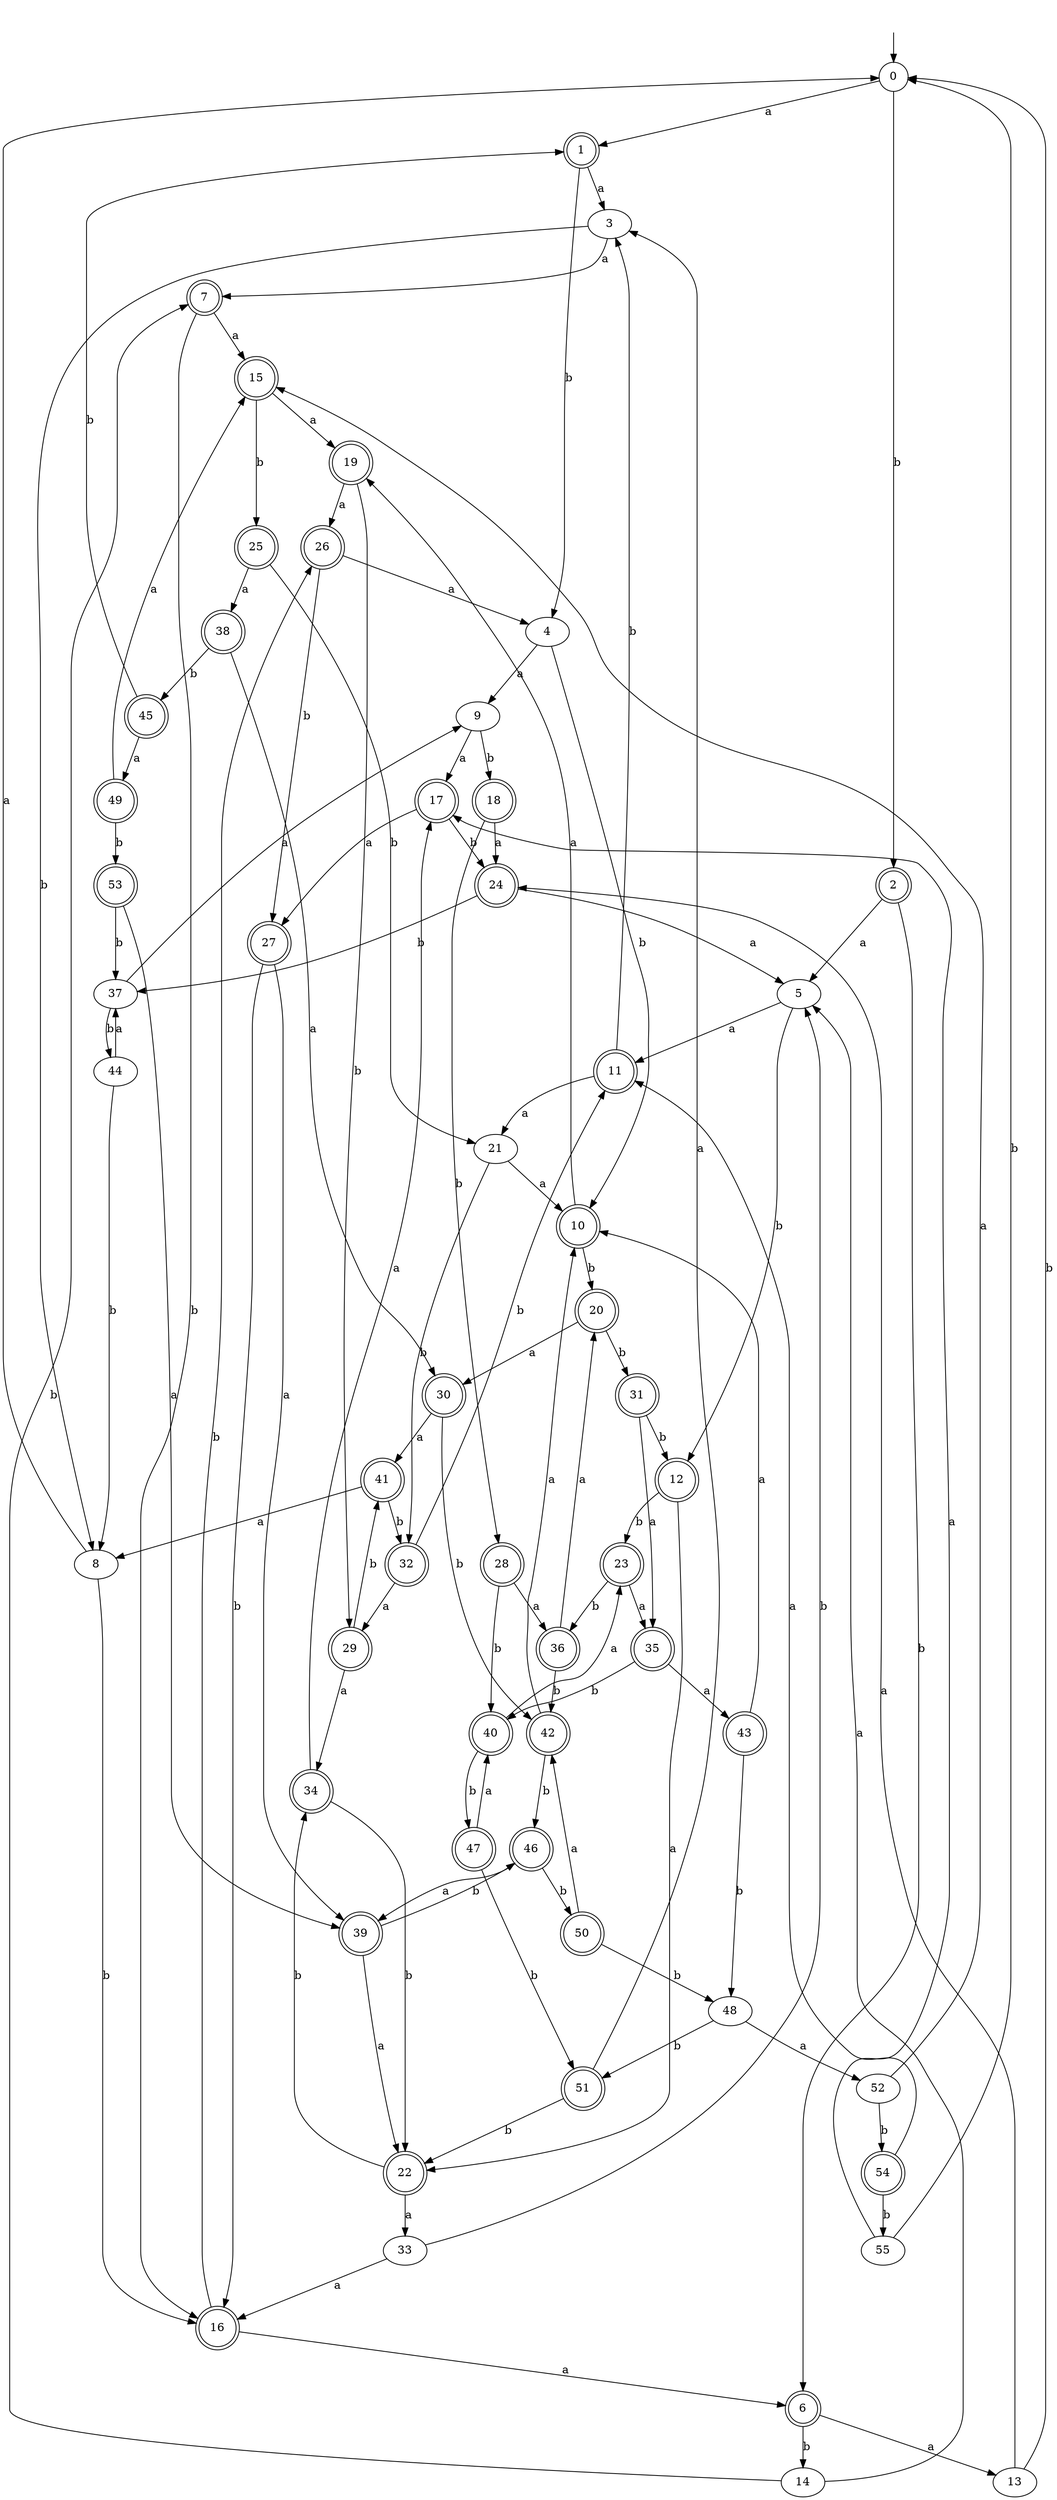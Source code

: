 digraph RandomDFA {
  __start0 [label="", shape=none];
  __start0 -> 0 [label=""];
  0 [shape=circle]
  0 -> 1 [label="a"]
  0 -> 2 [label="b"]
  1 [shape=doublecircle]
  1 -> 3 [label="a"]
  1 -> 4 [label="b"]
  2 [shape=doublecircle]
  2 -> 5 [label="a"]
  2 -> 6 [label="b"]
  3
  3 -> 7 [label="a"]
  3 -> 8 [label="b"]
  4
  4 -> 9 [label="a"]
  4 -> 10 [label="b"]
  5
  5 -> 11 [label="a"]
  5 -> 12 [label="b"]
  6 [shape=doublecircle]
  6 -> 13 [label="a"]
  6 -> 14 [label="b"]
  7 [shape=doublecircle]
  7 -> 15 [label="a"]
  7 -> 16 [label="b"]
  8
  8 -> 0 [label="a"]
  8 -> 16 [label="b"]
  9
  9 -> 17 [label="a"]
  9 -> 18 [label="b"]
  10 [shape=doublecircle]
  10 -> 19 [label="a"]
  10 -> 20 [label="b"]
  11 [shape=doublecircle]
  11 -> 21 [label="a"]
  11 -> 3 [label="b"]
  12 [shape=doublecircle]
  12 -> 22 [label="a"]
  12 -> 23 [label="b"]
  13
  13 -> 24 [label="a"]
  13 -> 0 [label="b"]
  14
  14 -> 5 [label="a"]
  14 -> 7 [label="b"]
  15 [shape=doublecircle]
  15 -> 19 [label="a"]
  15 -> 25 [label="b"]
  16 [shape=doublecircle]
  16 -> 6 [label="a"]
  16 -> 26 [label="b"]
  17 [shape=doublecircle]
  17 -> 27 [label="a"]
  17 -> 24 [label="b"]
  18 [shape=doublecircle]
  18 -> 24 [label="a"]
  18 -> 28 [label="b"]
  19 [shape=doublecircle]
  19 -> 26 [label="a"]
  19 -> 29 [label="b"]
  20 [shape=doublecircle]
  20 -> 30 [label="a"]
  20 -> 31 [label="b"]
  21
  21 -> 10 [label="a"]
  21 -> 32 [label="b"]
  22 [shape=doublecircle]
  22 -> 33 [label="a"]
  22 -> 34 [label="b"]
  23 [shape=doublecircle]
  23 -> 35 [label="a"]
  23 -> 36 [label="b"]
  24 [shape=doublecircle]
  24 -> 5 [label="a"]
  24 -> 37 [label="b"]
  25 [shape=doublecircle]
  25 -> 38 [label="a"]
  25 -> 21 [label="b"]
  26 [shape=doublecircle]
  26 -> 4 [label="a"]
  26 -> 27 [label="b"]
  27 [shape=doublecircle]
  27 -> 39 [label="a"]
  27 -> 16 [label="b"]
  28 [shape=doublecircle]
  28 -> 36 [label="a"]
  28 -> 40 [label="b"]
  29 [shape=doublecircle]
  29 -> 34 [label="a"]
  29 -> 41 [label="b"]
  30 [shape=doublecircle]
  30 -> 41 [label="a"]
  30 -> 42 [label="b"]
  31 [shape=doublecircle]
  31 -> 35 [label="a"]
  31 -> 12 [label="b"]
  32 [shape=doublecircle]
  32 -> 29 [label="a"]
  32 -> 11 [label="b"]
  33
  33 -> 16 [label="a"]
  33 -> 5 [label="b"]
  34 [shape=doublecircle]
  34 -> 17 [label="a"]
  34 -> 22 [label="b"]
  35 [shape=doublecircle]
  35 -> 43 [label="a"]
  35 -> 40 [label="b"]
  36 [shape=doublecircle]
  36 -> 20 [label="a"]
  36 -> 42 [label="b"]
  37
  37 -> 9 [label="a"]
  37 -> 44 [label="b"]
  38 [shape=doublecircle]
  38 -> 30 [label="a"]
  38 -> 45 [label="b"]
  39 [shape=doublecircle]
  39 -> 22 [label="a"]
  39 -> 46 [label="b"]
  40 [shape=doublecircle]
  40 -> 23 [label="a"]
  40 -> 47 [label="b"]
  41 [shape=doublecircle]
  41 -> 8 [label="a"]
  41 -> 32 [label="b"]
  42 [shape=doublecircle]
  42 -> 10 [label="a"]
  42 -> 46 [label="b"]
  43 [shape=doublecircle]
  43 -> 10 [label="a"]
  43 -> 48 [label="b"]
  44
  44 -> 37 [label="a"]
  44 -> 8 [label="b"]
  45 [shape=doublecircle]
  45 -> 49 [label="a"]
  45 -> 1 [label="b"]
  46 [shape=doublecircle]
  46 -> 39 [label="a"]
  46 -> 50 [label="b"]
  47 [shape=doublecircle]
  47 -> 40 [label="a"]
  47 -> 51 [label="b"]
  48
  48 -> 52 [label="a"]
  48 -> 51 [label="b"]
  49 [shape=doublecircle]
  49 -> 15 [label="a"]
  49 -> 53 [label="b"]
  50 [shape=doublecircle]
  50 -> 42 [label="a"]
  50 -> 48 [label="b"]
  51 [shape=doublecircle]
  51 -> 3 [label="a"]
  51 -> 22 [label="b"]
  52
  52 -> 15 [label="a"]
  52 -> 54 [label="b"]
  53 [shape=doublecircle]
  53 -> 39 [label="a"]
  53 -> 37 [label="b"]
  54 [shape=doublecircle]
  54 -> 11 [label="a"]
  54 -> 55 [label="b"]
  55
  55 -> 17 [label="a"]
  55 -> 0 [label="b"]
}
